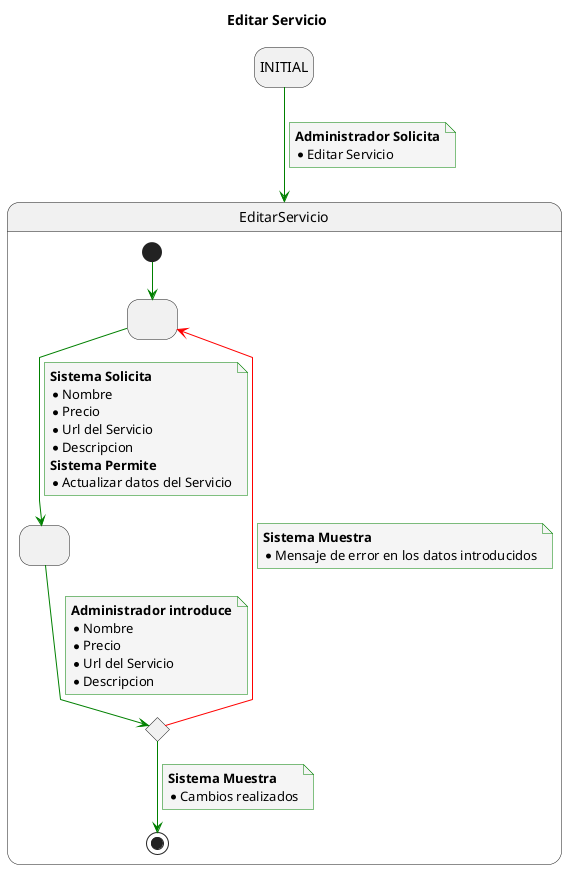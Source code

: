 @startuml

title Editar Servicio

skinparam {
    NoteBackgroundColor #whiteSmoke
    ArrowColor #green
    NoteBorderColor #green
    linetype polyline
}

hide empty description

state startState as "INITIAL"

startState --> EditarServicio
note on link
    <b>Administrador Solicita</b>
    * Editar Servicio
end note

state EditarServicio {
state 2 as " "
state 3 as " "
state 4 <<choice>>

[*] -down-> 2

2 -down-> 3
note on link
<b>Sistema Solicita</b>
* Nombre
* Precio
* Url del Servicio
* Descripcion
<b>Sistema Permite</b>
* Actualizar datos del Servicio
end note

3 -down-> 4
note on link
<b>Administrador introduce</b>
* Nombre
* Precio
* Url del Servicio
* Descripcion
end note

4 -down-> [*]
note on link
<b>Sistema Muestra</b>
* Cambios realizados
end note

4 -[#red]-> 2
note on link
<b>Sistema Muestra</b>
* Mensaje de error en los datos introducidos
end note

}

@enduml